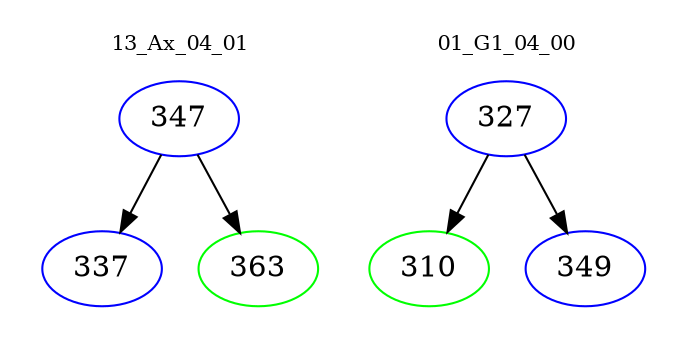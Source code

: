 digraph{
subgraph cluster_0 {
color = white
label = "13_Ax_04_01";
fontsize=10;
T0_347 [label="347", color="blue"]
T0_347 -> T0_337 [color="black"]
T0_337 [label="337", color="blue"]
T0_347 -> T0_363 [color="black"]
T0_363 [label="363", color="green"]
}
subgraph cluster_1 {
color = white
label = "01_G1_04_00";
fontsize=10;
T1_327 [label="327", color="blue"]
T1_327 -> T1_310 [color="black"]
T1_310 [label="310", color="green"]
T1_327 -> T1_349 [color="black"]
T1_349 [label="349", color="blue"]
}
}
